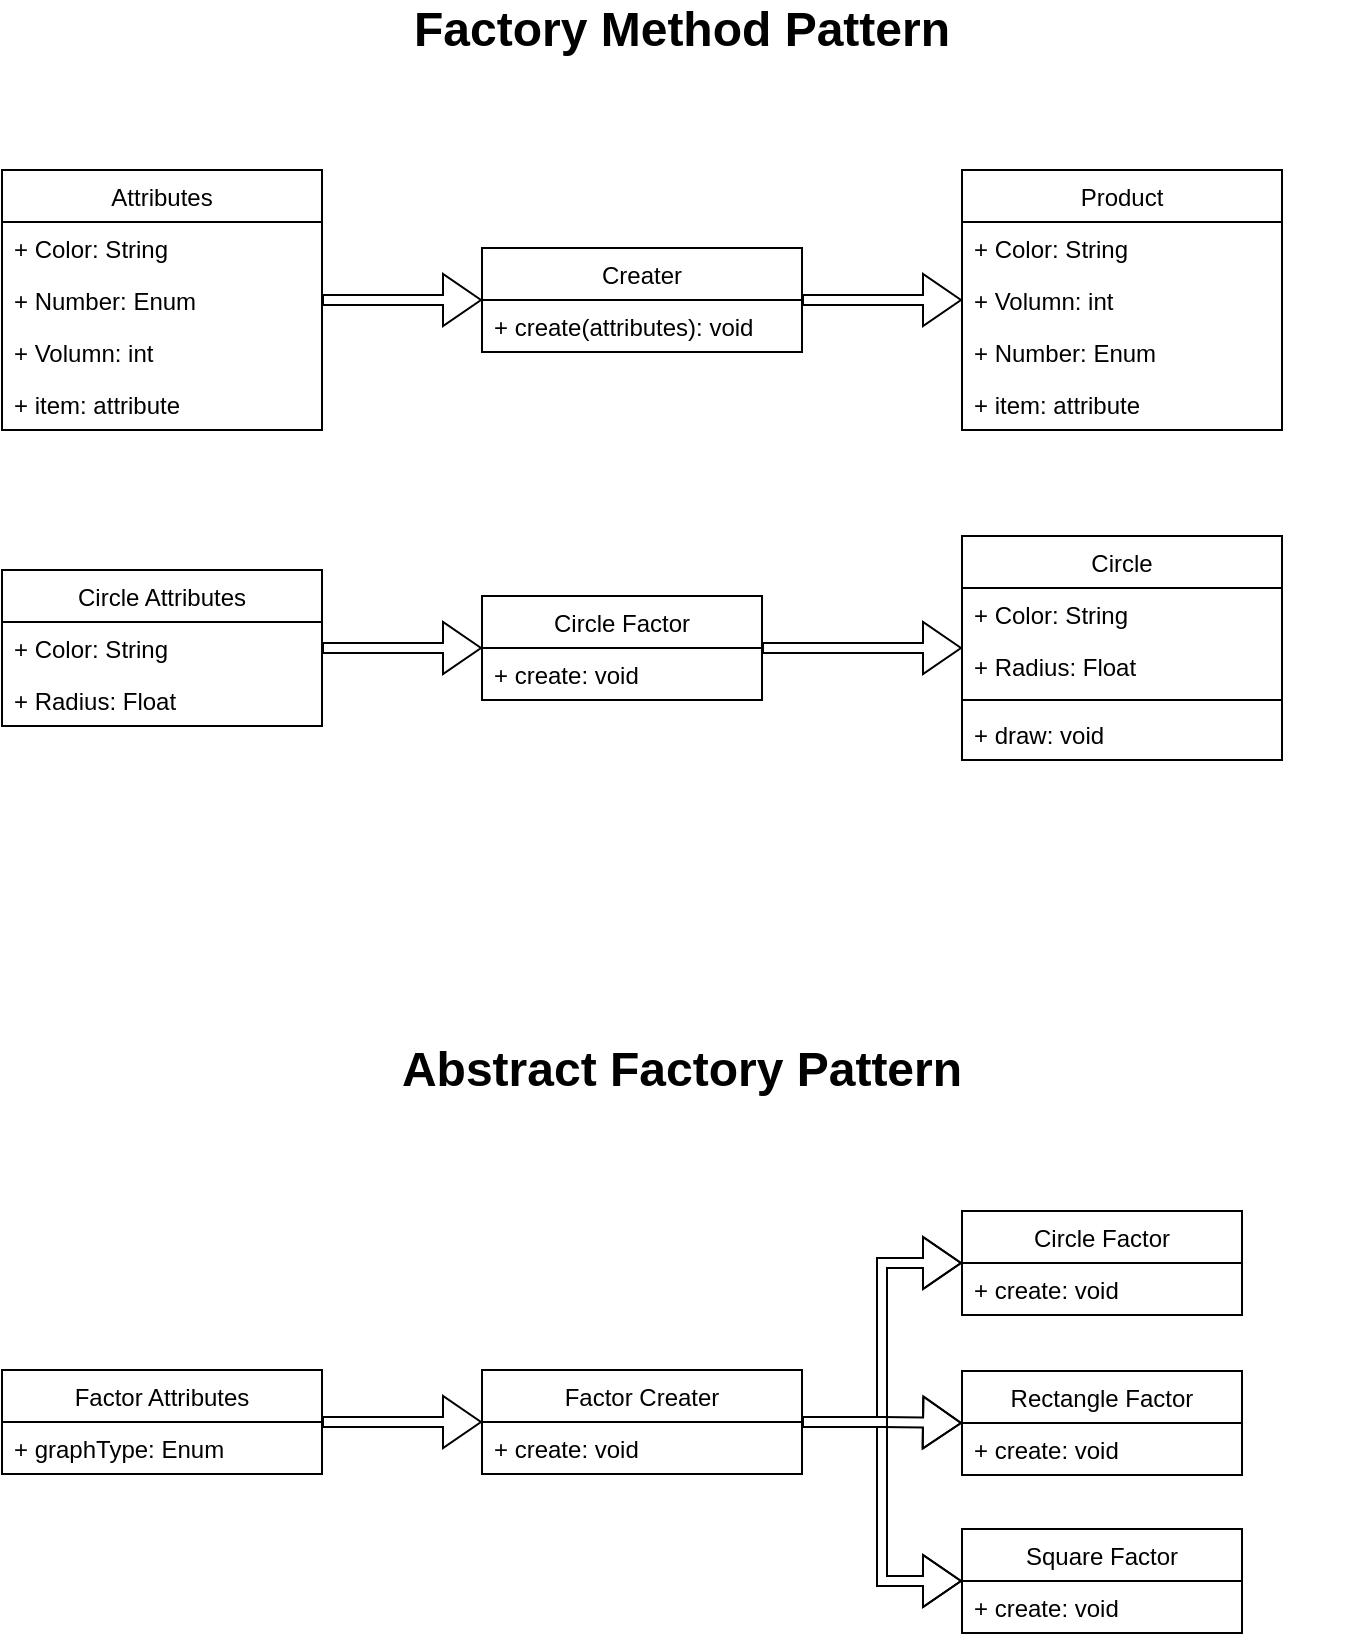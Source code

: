 <mxfile version="15.2.5" type="device"><diagram id="oq8HswkhgaVWvU3mv4pi" name="第1頁"><mxGraphModel dx="1086" dy="806" grid="1" gridSize="10" guides="1" tooltips="1" connect="1" arrows="1" fold="1" page="1" pageScale="1" pageWidth="827" pageHeight="1169" math="0" shadow="0"><root><mxCell id="0"/><mxCell id="1" parent="0"/><mxCell id="5nHG2bZMSzynQZxHVfmx-39" value="" style="edgeStyle=orthogonalEdgeStyle;shape=flexArrow;rounded=0;orthogonalLoop=1;jettySize=auto;html=1;entryX=0;entryY=0.5;entryDx=0;entryDy=0;width=5;" parent="1" source="5nHG2bZMSzynQZxHVfmx-42" target="5nHG2bZMSzynQZxHVfmx-47" edge="1"><mxGeometry relative="1" as="geometry"/></mxCell><mxCell id="5nHG2bZMSzynQZxHVfmx-40" style="edgeStyle=orthogonalEdgeStyle;shape=flexArrow;rounded=0;orthogonalLoop=1;jettySize=auto;html=1;exitX=1;exitY=0.5;exitDx=0;exitDy=0;width=5;" parent="1" source="5nHG2bZMSzynQZxHVfmx-42" target="5nHG2bZMSzynQZxHVfmx-49" edge="1"><mxGeometry relative="1" as="geometry"/></mxCell><mxCell id="5nHG2bZMSzynQZxHVfmx-41" style="edgeStyle=orthogonalEdgeStyle;shape=flexArrow;rounded=0;orthogonalLoop=1;jettySize=auto;html=1;exitX=1;exitY=0.5;exitDx=0;exitDy=0;entryX=0;entryY=0.5;entryDx=0;entryDy=0;width=5;" parent="1" source="5nHG2bZMSzynQZxHVfmx-42" target="5nHG2bZMSzynQZxHVfmx-51" edge="1"><mxGeometry relative="1" as="geometry"/></mxCell><mxCell id="5nHG2bZMSzynQZxHVfmx-42" value="Factor Creater" style="swimlane;fontStyle=0;childLayout=stackLayout;horizontal=1;startSize=26;fillColor=none;horizontalStack=0;resizeParent=1;resizeParentMax=0;resizeLast=0;collapsible=1;marginBottom=0;" parent="1" vertex="1"><mxGeometry x="320" y="760" width="160" height="52" as="geometry"/></mxCell><mxCell id="5nHG2bZMSzynQZxHVfmx-43" value="+ create: void" style="text;strokeColor=none;fillColor=none;align=left;verticalAlign=top;spacingLeft=4;spacingRight=4;overflow=hidden;rotatable=0;points=[[0,0.5],[1,0.5]];portConstraint=eastwest;" parent="5nHG2bZMSzynQZxHVfmx-42" vertex="1"><mxGeometry y="26" width="160" height="26" as="geometry"/></mxCell><mxCell id="5nHG2bZMSzynQZxHVfmx-44" style="edgeStyle=orthogonalEdgeStyle;shape=flexArrow;rounded=0;orthogonalLoop=1;jettySize=auto;html=1;exitX=1;exitY=0.5;exitDx=0;exitDy=0;width=5;" parent="1" source="5nHG2bZMSzynQZxHVfmx-45" target="5nHG2bZMSzynQZxHVfmx-42" edge="1"><mxGeometry relative="1" as="geometry"/></mxCell><mxCell id="5nHG2bZMSzynQZxHVfmx-45" value="Factor Attributes" style="swimlane;fontStyle=0;childLayout=stackLayout;horizontal=1;startSize=26;fillColor=none;horizontalStack=0;resizeParent=1;resizeParentMax=0;resizeLast=0;collapsible=1;marginBottom=0;" parent="1" vertex="1"><mxGeometry x="80" y="760" width="160" height="52" as="geometry"/></mxCell><mxCell id="5nHG2bZMSzynQZxHVfmx-46" value="+ graphType: Enum" style="text;strokeColor=none;fillColor=none;align=left;verticalAlign=top;spacingLeft=4;spacingRight=4;overflow=hidden;rotatable=0;points=[[0,0.5],[1,0.5]];portConstraint=eastwest;" parent="5nHG2bZMSzynQZxHVfmx-45" vertex="1"><mxGeometry y="26" width="160" height="26" as="geometry"/></mxCell><mxCell id="5nHG2bZMSzynQZxHVfmx-47" value="Circle Factor" style="swimlane;fontStyle=0;childLayout=stackLayout;horizontal=1;startSize=26;fillColor=none;horizontalStack=0;resizeParent=1;resizeParentMax=0;resizeLast=0;collapsible=1;marginBottom=0;" parent="1" vertex="1"><mxGeometry x="560" y="680.5" width="140" height="52" as="geometry"/></mxCell><mxCell id="5nHG2bZMSzynQZxHVfmx-48" value="+ create: void" style="text;strokeColor=none;fillColor=none;align=left;verticalAlign=top;spacingLeft=4;spacingRight=4;overflow=hidden;rotatable=0;points=[[0,0.5],[1,0.5]];portConstraint=eastwest;" parent="5nHG2bZMSzynQZxHVfmx-47" vertex="1"><mxGeometry y="26" width="140" height="26" as="geometry"/></mxCell><mxCell id="5nHG2bZMSzynQZxHVfmx-49" value="Rectangle Factor" style="swimlane;fontStyle=0;childLayout=stackLayout;horizontal=1;startSize=26;fillColor=none;horizontalStack=0;resizeParent=1;resizeParentMax=0;resizeLast=0;collapsible=1;marginBottom=0;" parent="1" vertex="1"><mxGeometry x="560" y="760.5" width="140" height="52" as="geometry"/></mxCell><mxCell id="5nHG2bZMSzynQZxHVfmx-50" value="+ create: void" style="text;strokeColor=none;fillColor=none;align=left;verticalAlign=top;spacingLeft=4;spacingRight=4;overflow=hidden;rotatable=0;points=[[0,0.5],[1,0.5]];portConstraint=eastwest;" parent="5nHG2bZMSzynQZxHVfmx-49" vertex="1"><mxGeometry y="26" width="140" height="26" as="geometry"/></mxCell><mxCell id="5nHG2bZMSzynQZxHVfmx-51" value="Square Factor" style="swimlane;fontStyle=0;childLayout=stackLayout;horizontal=1;startSize=26;fillColor=none;horizontalStack=0;resizeParent=1;resizeParentMax=0;resizeLast=0;collapsible=1;marginBottom=0;" parent="1" vertex="1"><mxGeometry x="560" y="839.5" width="140" height="52" as="geometry"/></mxCell><mxCell id="5nHG2bZMSzynQZxHVfmx-52" value="+ create: void" style="text;strokeColor=none;fillColor=none;align=left;verticalAlign=top;spacingLeft=4;spacingRight=4;overflow=hidden;rotatable=0;points=[[0,0.5],[1,0.5]];portConstraint=eastwest;" parent="5nHG2bZMSzynQZxHVfmx-51" vertex="1"><mxGeometry y="26" width="140" height="26" as="geometry"/></mxCell><mxCell id="5nHG2bZMSzynQZxHVfmx-65" style="edgeStyle=orthogonalEdgeStyle;shape=flexArrow;rounded=0;orthogonalLoop=1;jettySize=auto;html=1;width=5;" parent="1" source="5nHG2bZMSzynQZxHVfmx-66" target="5nHG2bZMSzynQZxHVfmx-68" edge="1"><mxGeometry relative="1" as="geometry"/></mxCell><mxCell id="5nHG2bZMSzynQZxHVfmx-66" value="Creater" style="swimlane;fontStyle=0;childLayout=stackLayout;horizontal=1;startSize=26;fillColor=none;horizontalStack=0;resizeParent=1;resizeParentMax=0;resizeLast=0;collapsible=1;marginBottom=0;" parent="1" vertex="1"><mxGeometry x="320" y="199" width="160" height="52" as="geometry"/></mxCell><mxCell id="5nHG2bZMSzynQZxHVfmx-67" value="+ create(attributes): void" style="text;strokeColor=none;fillColor=none;align=left;verticalAlign=top;spacingLeft=4;spacingRight=4;overflow=hidden;rotatable=0;points=[[0,0.5],[1,0.5]];portConstraint=eastwest;" parent="5nHG2bZMSzynQZxHVfmx-66" vertex="1"><mxGeometry y="26" width="160" height="26" as="geometry"/></mxCell><mxCell id="5nHG2bZMSzynQZxHVfmx-68" value="Product" style="swimlane;fontStyle=0;childLayout=stackLayout;horizontal=1;startSize=26;fillColor=none;horizontalStack=0;resizeParent=1;resizeParentMax=0;resizeLast=0;collapsible=1;marginBottom=0;" parent="1" vertex="1"><mxGeometry x="560" y="160" width="160" height="130" as="geometry"/></mxCell><mxCell id="o4dh3_WwJcDpa_J4XDPR-7" value="+ Color: String" style="text;strokeColor=none;fillColor=none;align=left;verticalAlign=top;spacingLeft=4;spacingRight=4;overflow=hidden;rotatable=0;points=[[0,0.5],[1,0.5]];portConstraint=eastwest;" vertex="1" parent="5nHG2bZMSzynQZxHVfmx-68"><mxGeometry y="26" width="160" height="26" as="geometry"/></mxCell><mxCell id="o4dh3_WwJcDpa_J4XDPR-9" value="+ Volumn: int" style="text;strokeColor=none;fillColor=none;align=left;verticalAlign=top;spacingLeft=4;spacingRight=4;overflow=hidden;rotatable=0;points=[[0,0.5],[1,0.5]];portConstraint=eastwest;" vertex="1" parent="5nHG2bZMSzynQZxHVfmx-68"><mxGeometry y="52" width="160" height="26" as="geometry"/></mxCell><mxCell id="o4dh3_WwJcDpa_J4XDPR-8" value="+ Number: Enum" style="text;strokeColor=none;fillColor=none;align=left;verticalAlign=top;spacingLeft=4;spacingRight=4;overflow=hidden;rotatable=0;points=[[0,0.5],[1,0.5]];portConstraint=eastwest;" vertex="1" parent="5nHG2bZMSzynQZxHVfmx-68"><mxGeometry y="78" width="160" height="26" as="geometry"/></mxCell><mxCell id="o4dh3_WwJcDpa_J4XDPR-21" value="+ item: attribute" style="text;strokeColor=none;fillColor=none;align=left;verticalAlign=top;spacingLeft=4;spacingRight=4;overflow=hidden;rotatable=0;points=[[0,0.5],[1,0.5]];portConstraint=eastwest;fontSize=12;" vertex="1" parent="5nHG2bZMSzynQZxHVfmx-68"><mxGeometry y="104" width="160" height="26" as="geometry"/></mxCell><mxCell id="5nHG2bZMSzynQZxHVfmx-72" style="edgeStyle=orthogonalEdgeStyle;rounded=0;orthogonalLoop=1;jettySize=auto;html=1;shape=flexArrow;width=5;" parent="1" source="5nHG2bZMSzynQZxHVfmx-73" target="5nHG2bZMSzynQZxHVfmx-66" edge="1"><mxGeometry relative="1" as="geometry"/></mxCell><mxCell id="5nHG2bZMSzynQZxHVfmx-73" value="Attributes" style="swimlane;fontStyle=0;childLayout=stackLayout;horizontal=1;startSize=26;fillColor=none;horizontalStack=0;resizeParent=1;resizeParentMax=0;resizeLast=0;collapsible=1;marginBottom=0;" parent="1" vertex="1"><mxGeometry x="80" y="160" width="160" height="130" as="geometry"/></mxCell><mxCell id="5nHG2bZMSzynQZxHVfmx-74" value="+ Color: String" style="text;strokeColor=none;fillColor=none;align=left;verticalAlign=top;spacingLeft=4;spacingRight=4;overflow=hidden;rotatable=0;points=[[0,0.5],[1,0.5]];portConstraint=eastwest;" parent="5nHG2bZMSzynQZxHVfmx-73" vertex="1"><mxGeometry y="26" width="160" height="26" as="geometry"/></mxCell><mxCell id="5nHG2bZMSzynQZxHVfmx-75" value="+ Number: Enum" style="text;strokeColor=none;fillColor=none;align=left;verticalAlign=top;spacingLeft=4;spacingRight=4;overflow=hidden;rotatable=0;points=[[0,0.5],[1,0.5]];portConstraint=eastwest;" parent="5nHG2bZMSzynQZxHVfmx-73" vertex="1"><mxGeometry y="52" width="160" height="26" as="geometry"/></mxCell><mxCell id="5nHG2bZMSzynQZxHVfmx-76" value="+ Volumn: int" style="text;strokeColor=none;fillColor=none;align=left;verticalAlign=top;spacingLeft=4;spacingRight=4;overflow=hidden;rotatable=0;points=[[0,0.5],[1,0.5]];portConstraint=eastwest;" parent="5nHG2bZMSzynQZxHVfmx-73" vertex="1"><mxGeometry y="78" width="160" height="26" as="geometry"/></mxCell><mxCell id="o4dh3_WwJcDpa_J4XDPR-20" value="+ item: attribute" style="text;strokeColor=none;fillColor=none;align=left;verticalAlign=top;spacingLeft=4;spacingRight=4;overflow=hidden;rotatable=0;points=[[0,0.5],[1,0.5]];portConstraint=eastwest;fontSize=12;" vertex="1" parent="5nHG2bZMSzynQZxHVfmx-73"><mxGeometry y="104" width="160" height="26" as="geometry"/></mxCell><mxCell id="o4dh3_WwJcDpa_J4XDPR-1" value="Factory Method Pattern" style="text;html=1;strokeColor=none;fillColor=none;align=center;verticalAlign=middle;whiteSpace=wrap;rounded=0;fontSize=24;fontStyle=1" vertex="1" parent="1"><mxGeometry x="80" y="80" width="680" height="20" as="geometry"/></mxCell><mxCell id="o4dh3_WwJcDpa_J4XDPR-2" value="Abstract Factory Pattern" style="text;html=1;strokeColor=none;fillColor=none;align=center;verticalAlign=middle;whiteSpace=wrap;rounded=0;fontSize=24;fontStyle=1" vertex="1" parent="1"><mxGeometry x="80" y="600" width="680" height="20" as="geometry"/></mxCell><mxCell id="o4dh3_WwJcDpa_J4XDPR-18" style="edgeStyle=orthogonalEdgeStyle;rounded=0;orthogonalLoop=1;jettySize=auto;html=1;exitX=1;exitY=0.5;exitDx=0;exitDy=0;fontSize=24;shape=flexArrow;width=5;" edge="1" parent="1" source="o4dh3_WwJcDpa_J4XDPR-3" target="o4dh3_WwJcDpa_J4XDPR-13"><mxGeometry relative="1" as="geometry"/></mxCell><mxCell id="o4dh3_WwJcDpa_J4XDPR-3" value="Circle Factor" style="swimlane;fontStyle=0;childLayout=stackLayout;horizontal=1;startSize=26;fillColor=none;horizontalStack=0;resizeParent=1;resizeParentMax=0;resizeLast=0;collapsible=1;marginBottom=0;" vertex="1" parent="1"><mxGeometry x="320" y="373" width="140" height="52" as="geometry"/></mxCell><mxCell id="o4dh3_WwJcDpa_J4XDPR-4" value="+ create: void" style="text;strokeColor=none;fillColor=none;align=left;verticalAlign=top;spacingLeft=4;spacingRight=4;overflow=hidden;rotatable=0;points=[[0,0.5],[1,0.5]];portConstraint=eastwest;" vertex="1" parent="o4dh3_WwJcDpa_J4XDPR-3"><mxGeometry y="26" width="140" height="26" as="geometry"/></mxCell><mxCell id="o4dh3_WwJcDpa_J4XDPR-5" value="Circle Attributes" style="swimlane;fontStyle=0;childLayout=stackLayout;horizontal=1;startSize=26;fillColor=none;horizontalStack=0;resizeParent=1;resizeParentMax=0;resizeLast=0;collapsible=1;marginBottom=0;" vertex="1" parent="1"><mxGeometry x="80" y="360" width="160" height="78" as="geometry"/></mxCell><mxCell id="o4dh3_WwJcDpa_J4XDPR-10" value="+ Color: String" style="text;strokeColor=none;fillColor=none;align=left;verticalAlign=top;spacingLeft=4;spacingRight=4;overflow=hidden;rotatable=0;points=[[0,0.5],[1,0.5]];portConstraint=eastwest;" vertex="1" parent="o4dh3_WwJcDpa_J4XDPR-5"><mxGeometry y="26" width="160" height="26" as="geometry"/></mxCell><mxCell id="o4dh3_WwJcDpa_J4XDPR-12" value="+ Radius: Float" style="text;strokeColor=none;fillColor=none;align=left;verticalAlign=top;spacingLeft=4;spacingRight=4;overflow=hidden;rotatable=0;points=[[0,0.5],[1,0.5]];portConstraint=eastwest;" vertex="1" parent="o4dh3_WwJcDpa_J4XDPR-5"><mxGeometry y="52" width="160" height="26" as="geometry"/></mxCell><mxCell id="o4dh3_WwJcDpa_J4XDPR-13" value="Circle" style="swimlane;fontStyle=0;childLayout=stackLayout;horizontal=1;startSize=26;fillColor=none;horizontalStack=0;resizeParent=1;resizeParentMax=0;resizeLast=0;collapsible=1;marginBottom=0;" vertex="1" parent="1"><mxGeometry x="560" y="343" width="160" height="112" as="geometry"/></mxCell><mxCell id="o4dh3_WwJcDpa_J4XDPR-16" value="+ Color: String" style="text;strokeColor=none;fillColor=none;align=left;verticalAlign=top;spacingLeft=4;spacingRight=4;overflow=hidden;rotatable=0;points=[[0,0.5],[1,0.5]];portConstraint=eastwest;" vertex="1" parent="o4dh3_WwJcDpa_J4XDPR-13"><mxGeometry y="26" width="160" height="26" as="geometry"/></mxCell><mxCell id="o4dh3_WwJcDpa_J4XDPR-15" value="+ Radius: Float" style="text;strokeColor=none;fillColor=none;align=left;verticalAlign=top;spacingLeft=4;spacingRight=4;overflow=hidden;rotatable=0;points=[[0,0.5],[1,0.5]];portConstraint=eastwest;" vertex="1" parent="o4dh3_WwJcDpa_J4XDPR-13"><mxGeometry y="52" width="160" height="26" as="geometry"/></mxCell><mxCell id="o4dh3_WwJcDpa_J4XDPR-11" value="" style="line;strokeWidth=1;fillColor=none;align=left;verticalAlign=middle;spacingTop=-1;spacingLeft=3;spacingRight=3;rotatable=0;labelPosition=right;points=[];portConstraint=eastwest;fontSize=24;" vertex="1" parent="o4dh3_WwJcDpa_J4XDPR-13"><mxGeometry y="78" width="160" height="8" as="geometry"/></mxCell><mxCell id="o4dh3_WwJcDpa_J4XDPR-6" value="+ draw: void" style="text;strokeColor=none;fillColor=none;align=left;verticalAlign=top;spacingLeft=4;spacingRight=4;overflow=hidden;rotatable=0;points=[[0,0.5],[1,0.5]];portConstraint=eastwest;" vertex="1" parent="o4dh3_WwJcDpa_J4XDPR-13"><mxGeometry y="86" width="160" height="26" as="geometry"/></mxCell><mxCell id="o4dh3_WwJcDpa_J4XDPR-17" style="edgeStyle=orthogonalEdgeStyle;rounded=0;orthogonalLoop=1;jettySize=auto;html=1;exitX=1;exitY=0.5;exitDx=0;exitDy=0;fontSize=24;shape=flexArrow;endSize=6;startSize=6;strokeWidth=1;width=5;" edge="1" parent="1" source="o4dh3_WwJcDpa_J4XDPR-10" target="o4dh3_WwJcDpa_J4XDPR-3"><mxGeometry relative="1" as="geometry"/></mxCell></root></mxGraphModel></diagram></mxfile>